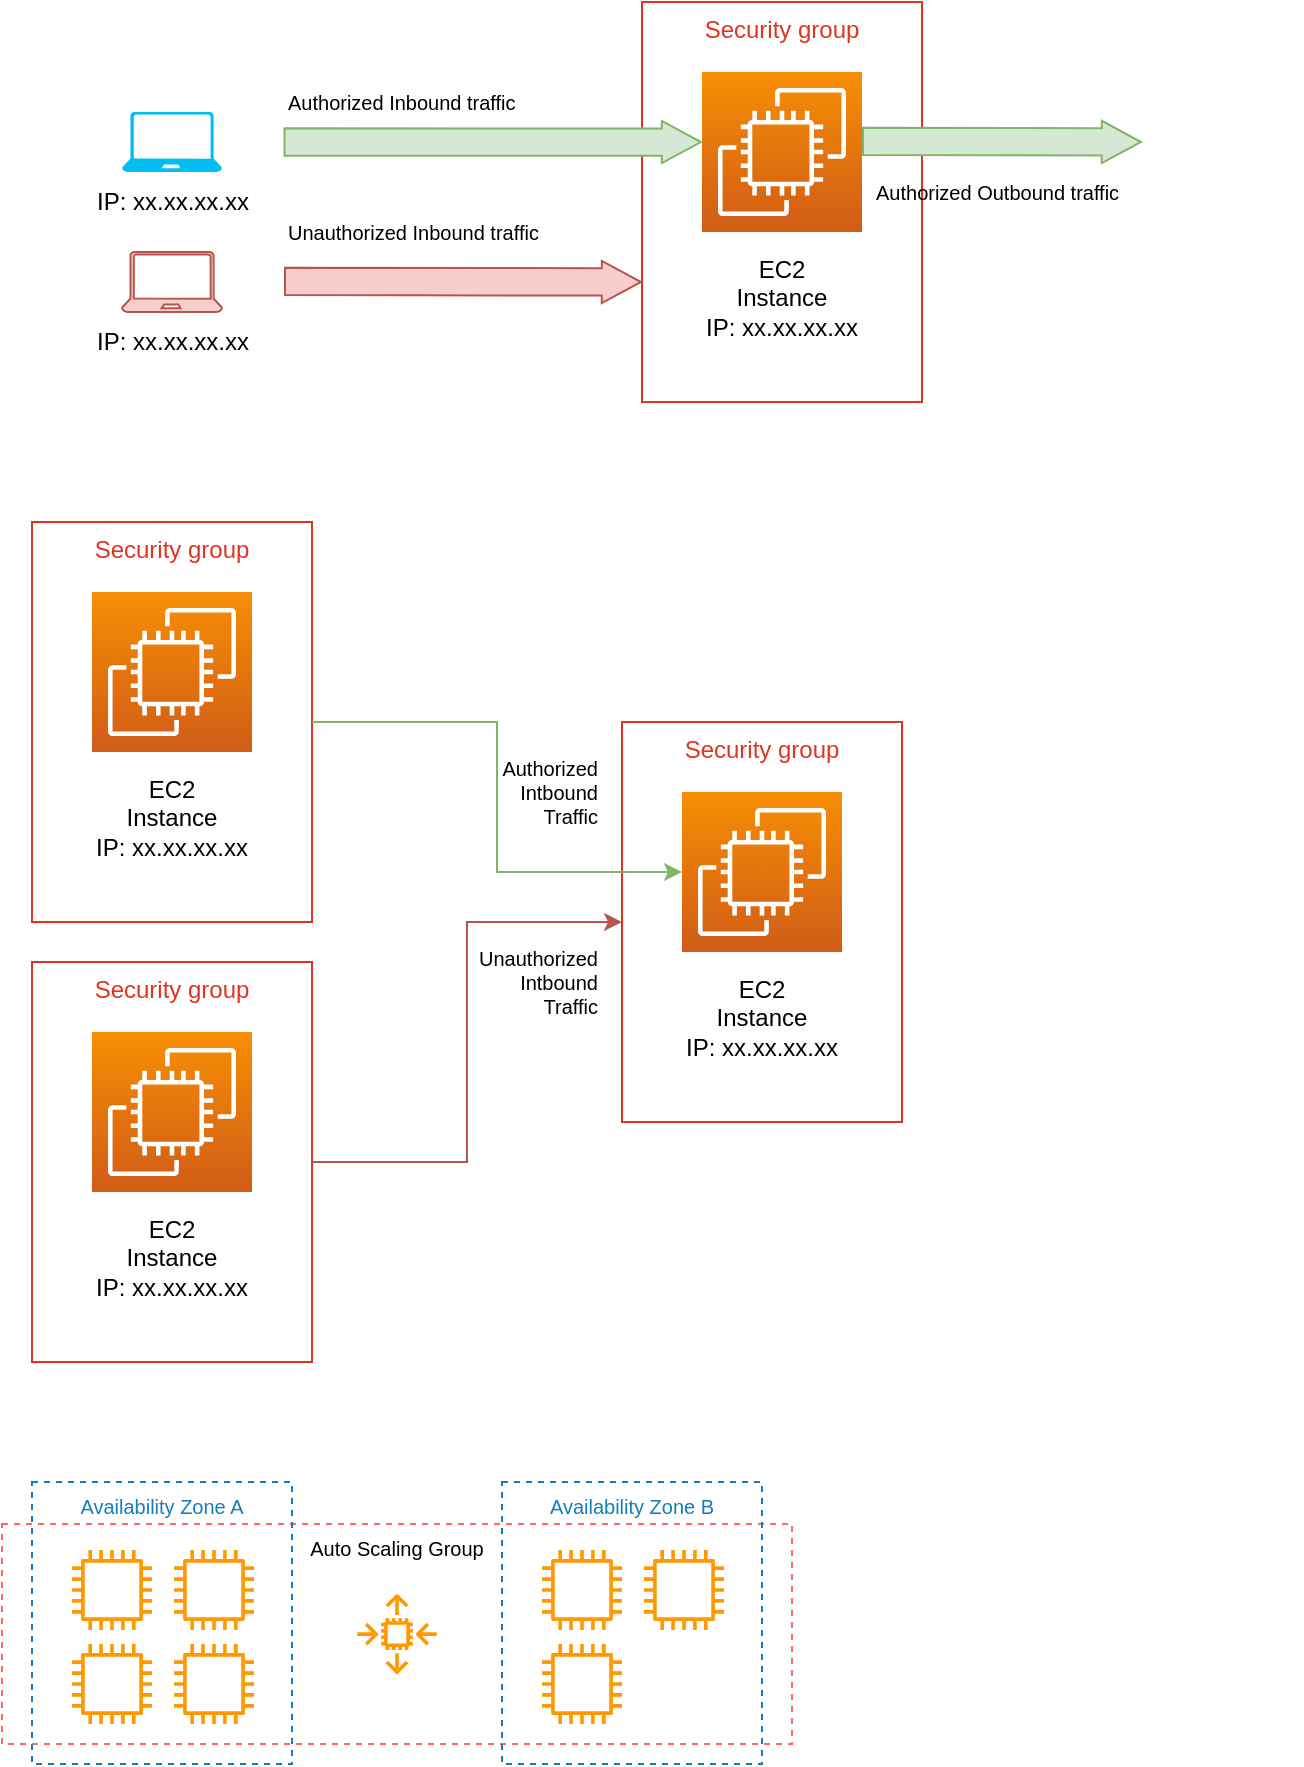 <mxfile version="15.6.2" type="github">
  <diagram id="rIXRU2Wi2bjaIXBPkJ2B" name="Page-1">
    <mxGraphModel dx="1123" dy="775" grid="1" gridSize="10" guides="1" tooltips="1" connect="1" arrows="1" fold="1" page="0" pageScale="1" pageWidth="850" pageHeight="1100" math="0" shadow="0">
      <root>
        <mxCell id="0" />
        <mxCell id="1" parent="0" />
        <mxCell id="0lwYfgk2ARXsVW5tRLFd-46" value="Auto Scaling Group" style="dashed=1;verticalAlign=top;fontStyle=0;fontSize=10;fillColor=none;strokeColor=#FF6666;" vertex="1" parent="1">
          <mxGeometry x="-230" y="561" width="395" height="110" as="geometry" />
        </mxCell>
        <mxCell id="0lwYfgk2ARXsVW5tRLFd-36" value="Availability Zone A" style="fillColor=none;strokeColor=#147EBA;dashed=1;verticalAlign=top;fontStyle=0;fontColor=#147EBA;fontSize=10;" vertex="1" parent="1">
          <mxGeometry x="-215" y="540" width="130" height="141" as="geometry" />
        </mxCell>
        <mxCell id="UbwLkYC7kof-uV-PVnRL-1" value="Security group" style="fillColor=none;strokeColor=#DD3522;verticalAlign=top;fontStyle=0;fontColor=#DD3522;" parent="1" vertex="1">
          <mxGeometry x="90" y="-200" width="140" height="200" as="geometry" />
        </mxCell>
        <mxCell id="UbwLkYC7kof-uV-PVnRL-2" value="" style="sketch=0;points=[[0,0,0],[0.25,0,0],[0.5,0,0],[0.75,0,0],[1,0,0],[0,1,0],[0.25,1,0],[0.5,1,0],[0.75,1,0],[1,1,0],[0,0.25,0],[0,0.5,0],[0,0.75,0],[1,0.25,0],[1,0.5,0],[1,0.75,0]];outlineConnect=0;fontColor=#232F3E;gradientColor=#F78E04;gradientDirection=north;fillColor=#D05C17;strokeColor=#ffffff;dashed=0;verticalLabelPosition=bottom;verticalAlign=top;align=center;html=1;fontSize=12;fontStyle=0;aspect=fixed;shape=mxgraph.aws4.resourceIcon;resIcon=mxgraph.aws4.ec2;" parent="1" vertex="1">
          <mxGeometry x="120" y="-165" width="80" height="80" as="geometry" />
        </mxCell>
        <mxCell id="UbwLkYC7kof-uV-PVnRL-3" value="EC2&lt;br&gt;Instance&lt;br&gt;IP: xx.xx.xx.xx" style="text;html=1;strokeColor=none;fillColor=none;align=center;verticalAlign=middle;whiteSpace=wrap;rounded=0;" parent="1" vertex="1">
          <mxGeometry x="115" y="-75" width="90" height="45" as="geometry" />
        </mxCell>
        <mxCell id="UbwLkYC7kof-uV-PVnRL-4" value="" style="shape=image;html=1;verticalAlign=top;verticalLabelPosition=bottom;labelBackgroundColor=#ffffff;imageAspect=0;aspect=fixed;image=https://cdn0.iconfinder.com/data/icons/simpline-mix/64/simpline_47-128.png" parent="1" vertex="1">
          <mxGeometry x="340" y="-170" width="80" height="80" as="geometry" />
        </mxCell>
        <mxCell id="UbwLkYC7kof-uV-PVnRL-8" value="Authorized Inbound traffic" style="text;html=1;strokeColor=none;fillColor=none;align=left;verticalAlign=middle;whiteSpace=wrap;rounded=0;fontSize=10;" parent="1" vertex="1">
          <mxGeometry x="-89" y="-160" width="130" height="20" as="geometry" />
        </mxCell>
        <mxCell id="UbwLkYC7kof-uV-PVnRL-9" value="Authorized Outbound traffic" style="text;html=1;strokeColor=none;fillColor=none;align=left;verticalAlign=middle;whiteSpace=wrap;rounded=0;fontSize=10;" parent="1" vertex="1">
          <mxGeometry x="205" y="-120" width="160" height="30" as="geometry" />
        </mxCell>
        <mxCell id="0lwYfgk2ARXsVW5tRLFd-1" value="" style="verticalLabelPosition=bottom;html=1;verticalAlign=top;align=center;strokeColor=none;fillColor=#00BEF2;shape=mxgraph.azure.laptop;pointerEvents=1;fontSize=10;" vertex="1" parent="1">
          <mxGeometry x="-170" y="-145" width="50" height="30" as="geometry" />
        </mxCell>
        <mxCell id="0lwYfgk2ARXsVW5tRLFd-2" value="IP:&amp;nbsp;xx.xx.xx.xx" style="text;html=1;strokeColor=none;fillColor=none;align=center;verticalAlign=middle;whiteSpace=wrap;rounded=0;" vertex="1" parent="1">
          <mxGeometry x="-197.5" y="-115" width="105" height="30" as="geometry" />
        </mxCell>
        <mxCell id="0lwYfgk2ARXsVW5tRLFd-3" value="" style="verticalLabelPosition=bottom;html=1;verticalAlign=top;align=center;strokeColor=#b85450;fillColor=#f8cecc;shape=mxgraph.azure.laptop;pointerEvents=1;fontSize=10;" vertex="1" parent="1">
          <mxGeometry x="-170" y="-75" width="50" height="30" as="geometry" />
        </mxCell>
        <mxCell id="0lwYfgk2ARXsVW5tRLFd-4" value="IP:&amp;nbsp;xx.xx.xx.xx" style="text;html=1;strokeColor=none;fillColor=none;align=center;verticalAlign=middle;whiteSpace=wrap;rounded=0;" vertex="1" parent="1">
          <mxGeometry x="-197.5" y="-45" width="105" height="30" as="geometry" />
        </mxCell>
        <mxCell id="0lwYfgk2ARXsVW5tRLFd-12" value="" style="shape=flexArrow;endArrow=classic;html=1;rounded=0;fontSize=10;width=13.667;endSize=6.2;endWidth=6.444;fillColor=#f8cecc;strokeColor=#b85450;" edge="1" parent="1">
          <mxGeometry width="50" height="50" relative="1" as="geometry">
            <mxPoint x="-89" y="-60.34" as="sourcePoint" />
            <mxPoint x="90" y="-60" as="targetPoint" />
          </mxGeometry>
        </mxCell>
        <mxCell id="0lwYfgk2ARXsVW5tRLFd-13" value="" style="shape=flexArrow;endArrow=classic;html=1;rounded=0;fontSize=10;width=13.667;endSize=6.2;endWidth=6.444;fillColor=#d5e8d4;strokeColor=#82b366;entryX=0;entryY=0.438;entryDx=0;entryDy=0;entryPerimeter=0;" edge="1" parent="1" target="UbwLkYC7kof-uV-PVnRL-2">
          <mxGeometry width="50" height="50" relative="1" as="geometry">
            <mxPoint x="-89.25" y="-130.0" as="sourcePoint" />
            <mxPoint x="91.25" y="-130.0" as="targetPoint" />
          </mxGeometry>
        </mxCell>
        <mxCell id="0lwYfgk2ARXsVW5tRLFd-14" value="Unauthorized Inbound traffic" style="text;html=1;strokeColor=none;fillColor=none;align=left;verticalAlign=middle;whiteSpace=wrap;rounded=0;fontSize=10;" vertex="1" parent="1">
          <mxGeometry x="-89" y="-95" width="130" height="20" as="geometry" />
        </mxCell>
        <mxCell id="0lwYfgk2ARXsVW5tRLFd-15" value="" style="shape=flexArrow;endArrow=classic;html=1;rounded=0;fontSize=10;width=13.667;endSize=6.2;endWidth=6.444;fillColor=#d5e8d4;strokeColor=#82b366;" edge="1" parent="1">
          <mxGeometry width="50" height="50" relative="1" as="geometry">
            <mxPoint x="200" y="-130.34" as="sourcePoint" />
            <mxPoint x="340" y="-130" as="targetPoint" />
          </mxGeometry>
        </mxCell>
        <mxCell id="0lwYfgk2ARXsVW5tRLFd-16" value="Security group" style="fillColor=none;strokeColor=#DD3522;verticalAlign=top;fontStyle=0;fontColor=#DD3522;" vertex="1" parent="1">
          <mxGeometry x="-215" y="60" width="140" height="200" as="geometry" />
        </mxCell>
        <mxCell id="0lwYfgk2ARXsVW5tRLFd-17" value="" style="sketch=0;points=[[0,0,0],[0.25,0,0],[0.5,0,0],[0.75,0,0],[1,0,0],[0,1,0],[0.25,1,0],[0.5,1,0],[0.75,1,0],[1,1,0],[0,0.25,0],[0,0.5,0],[0,0.75,0],[1,0.25,0],[1,0.5,0],[1,0.75,0]];outlineConnect=0;fontColor=#232F3E;gradientColor=#F78E04;gradientDirection=north;fillColor=#D05C17;strokeColor=#ffffff;dashed=0;verticalLabelPosition=bottom;verticalAlign=top;align=center;html=1;fontSize=12;fontStyle=0;aspect=fixed;shape=mxgraph.aws4.resourceIcon;resIcon=mxgraph.aws4.ec2;" vertex="1" parent="1">
          <mxGeometry x="-185" y="95" width="80" height="80" as="geometry" />
        </mxCell>
        <mxCell id="0lwYfgk2ARXsVW5tRLFd-18" value="EC2&lt;br&gt;Instance&lt;br&gt;IP: xx.xx.xx.xx" style="text;html=1;strokeColor=none;fillColor=none;align=center;verticalAlign=middle;whiteSpace=wrap;rounded=0;" vertex="1" parent="1">
          <mxGeometry x="-190" y="185" width="90" height="45" as="geometry" />
        </mxCell>
        <mxCell id="0lwYfgk2ARXsVW5tRLFd-19" value="Security group" style="fillColor=none;strokeColor=#DD3522;verticalAlign=top;fontStyle=0;fontColor=#DD3522;" vertex="1" parent="1">
          <mxGeometry x="-215" y="280" width="140" height="200" as="geometry" />
        </mxCell>
        <mxCell id="0lwYfgk2ARXsVW5tRLFd-20" value="" style="sketch=0;points=[[0,0,0],[0.25,0,0],[0.5,0,0],[0.75,0,0],[1,0,0],[0,1,0],[0.25,1,0],[0.5,1,0],[0.75,1,0],[1,1,0],[0,0.25,0],[0,0.5,0],[0,0.75,0],[1,0.25,0],[1,0.5,0],[1,0.75,0]];outlineConnect=0;fontColor=#232F3E;gradientColor=#F78E04;gradientDirection=north;fillColor=#D05C17;strokeColor=#ffffff;dashed=0;verticalLabelPosition=bottom;verticalAlign=top;align=center;html=1;fontSize=12;fontStyle=0;aspect=fixed;shape=mxgraph.aws4.resourceIcon;resIcon=mxgraph.aws4.ec2;" vertex="1" parent="1">
          <mxGeometry x="-185" y="315" width="80" height="80" as="geometry" />
        </mxCell>
        <mxCell id="0lwYfgk2ARXsVW5tRLFd-21" value="EC2&lt;br&gt;Instance&lt;br&gt;IP: xx.xx.xx.xx" style="text;html=1;strokeColor=none;fillColor=none;align=center;verticalAlign=middle;whiteSpace=wrap;rounded=0;" vertex="1" parent="1">
          <mxGeometry x="-190" y="405" width="90" height="45" as="geometry" />
        </mxCell>
        <mxCell id="0lwYfgk2ARXsVW5tRLFd-22" value="Security group" style="fillColor=none;strokeColor=#DD3522;verticalAlign=top;fontStyle=0;fontColor=#DD3522;" vertex="1" parent="1">
          <mxGeometry x="80" y="160" width="140" height="200" as="geometry" />
        </mxCell>
        <mxCell id="0lwYfgk2ARXsVW5tRLFd-23" value="" style="sketch=0;points=[[0,0,0],[0.25,0,0],[0.5,0,0],[0.75,0,0],[1,0,0],[0,1,0],[0.25,1,0],[0.5,1,0],[0.75,1,0],[1,1,0],[0,0.25,0],[0,0.5,0],[0,0.75,0],[1,0.25,0],[1,0.5,0],[1,0.75,0]];outlineConnect=0;fontColor=#232F3E;gradientColor=#F78E04;gradientDirection=north;fillColor=#D05C17;strokeColor=#ffffff;dashed=0;verticalLabelPosition=bottom;verticalAlign=top;align=center;html=1;fontSize=12;fontStyle=0;aspect=fixed;shape=mxgraph.aws4.resourceIcon;resIcon=mxgraph.aws4.ec2;" vertex="1" parent="1">
          <mxGeometry x="110" y="195" width="80" height="80" as="geometry" />
        </mxCell>
        <mxCell id="0lwYfgk2ARXsVW5tRLFd-24" value="EC2&lt;br&gt;Instance&lt;br&gt;IP: xx.xx.xx.xx" style="text;html=1;strokeColor=none;fillColor=none;align=center;verticalAlign=middle;whiteSpace=wrap;rounded=0;" vertex="1" parent="1">
          <mxGeometry x="105" y="285" width="90" height="45" as="geometry" />
        </mxCell>
        <mxCell id="0lwYfgk2ARXsVW5tRLFd-27" value="" style="endArrow=classic;html=1;rounded=0;fontSize=10;fillColor=#d5e8d4;edgeStyle=orthogonalEdgeStyle;strokeColor=#82b366;exitX=1;exitY=0.5;exitDx=0;exitDy=0;entryX=0;entryY=0.5;entryDx=0;entryDy=0;entryPerimeter=0;" edge="1" parent="1" source="0lwYfgk2ARXsVW5tRLFd-16" target="0lwYfgk2ARXsVW5tRLFd-23">
          <mxGeometry width="50" height="50" relative="1" as="geometry">
            <mxPoint x="-80" y="135" as="sourcePoint" />
            <mxPoint x="110" y="235" as="targetPoint" />
          </mxGeometry>
        </mxCell>
        <mxCell id="0lwYfgk2ARXsVW5tRLFd-28" value="" style="endArrow=classic;html=1;rounded=0;fontSize=10;fillColor=#f8cecc;exitX=1;exitY=0.5;exitDx=0;exitDy=0;edgeStyle=orthogonalEdgeStyle;strokeColor=#b85450;" edge="1" parent="1" source="0lwYfgk2ARXsVW5tRLFd-19" target="0lwYfgk2ARXsVW5tRLFd-22">
          <mxGeometry width="50" height="50" relative="1" as="geometry">
            <mxPoint x="70" y="270" as="sourcePoint" />
            <mxPoint x="120" y="220" as="targetPoint" />
          </mxGeometry>
        </mxCell>
        <mxCell id="0lwYfgk2ARXsVW5tRLFd-30" value="Authorized Intbound Traffic" style="text;html=1;strokeColor=none;fillColor=none;align=right;verticalAlign=middle;whiteSpace=wrap;rounded=0;fontSize=10;" vertex="1" parent="1">
          <mxGeometry x="10" y="175" width="60" height="40" as="geometry" />
        </mxCell>
        <mxCell id="0lwYfgk2ARXsVW5tRLFd-32" value="Unauthorized Intbound Traffic" style="text;html=1;strokeColor=none;fillColor=none;align=right;verticalAlign=middle;whiteSpace=wrap;rounded=0;fontSize=10;" vertex="1" parent="1">
          <mxGeometry y="270" width="70" height="40" as="geometry" />
        </mxCell>
        <mxCell id="0lwYfgk2ARXsVW5tRLFd-33" value="" style="sketch=0;outlineConnect=0;fontColor=#232F3E;gradientColor=none;fillColor=#FF9900;strokeColor=none;dashed=0;verticalLabelPosition=bottom;verticalAlign=top;align=center;html=1;fontSize=12;fontStyle=0;aspect=fixed;pointerEvents=1;shape=mxgraph.aws4.auto_scaling2;" vertex="1" parent="1">
          <mxGeometry x="-52.5" y="596" width="40" height="40" as="geometry" />
        </mxCell>
        <mxCell id="0lwYfgk2ARXsVW5tRLFd-35" value="" style="sketch=0;outlineConnect=0;fontColor=#232F3E;gradientColor=none;fillColor=#FF9900;strokeColor=none;dashed=0;verticalLabelPosition=bottom;verticalAlign=top;align=center;html=1;fontSize=12;fontStyle=0;aspect=fixed;pointerEvents=1;shape=mxgraph.aws4.instance2;" vertex="1" parent="1">
          <mxGeometry x="-195" y="574" width="40" height="40" as="geometry" />
        </mxCell>
        <mxCell id="0lwYfgk2ARXsVW5tRLFd-38" value="" style="sketch=0;outlineConnect=0;fontColor=#232F3E;gradientColor=none;fillColor=#FF9900;strokeColor=none;dashed=0;verticalLabelPosition=bottom;verticalAlign=top;align=center;html=1;fontSize=12;fontStyle=0;aspect=fixed;pointerEvents=1;shape=mxgraph.aws4.instance2;" vertex="1" parent="1">
          <mxGeometry x="-144" y="574" width="40" height="40" as="geometry" />
        </mxCell>
        <mxCell id="0lwYfgk2ARXsVW5tRLFd-39" value="" style="sketch=0;outlineConnect=0;fontColor=#232F3E;gradientColor=none;fillColor=#FF9900;strokeColor=none;dashed=0;verticalLabelPosition=bottom;verticalAlign=top;align=center;html=1;fontSize=12;fontStyle=0;aspect=fixed;pointerEvents=1;shape=mxgraph.aws4.instance2;" vertex="1" parent="1">
          <mxGeometry x="-195" y="621" width="40" height="40" as="geometry" />
        </mxCell>
        <mxCell id="0lwYfgk2ARXsVW5tRLFd-40" value="" style="sketch=0;outlineConnect=0;fontColor=#232F3E;gradientColor=none;fillColor=#FF9900;strokeColor=none;dashed=0;verticalLabelPosition=bottom;verticalAlign=top;align=center;html=1;fontSize=12;fontStyle=0;aspect=fixed;pointerEvents=1;shape=mxgraph.aws4.instance2;" vertex="1" parent="1">
          <mxGeometry x="-144" y="621" width="40" height="40" as="geometry" />
        </mxCell>
        <mxCell id="0lwYfgk2ARXsVW5tRLFd-41" value="Availability Zone B" style="fillColor=none;strokeColor=#147EBA;dashed=1;verticalAlign=top;fontStyle=0;fontColor=#147EBA;fontSize=10;" vertex="1" parent="1">
          <mxGeometry x="20" y="540" width="130" height="141" as="geometry" />
        </mxCell>
        <mxCell id="0lwYfgk2ARXsVW5tRLFd-42" value="" style="sketch=0;outlineConnect=0;fontColor=#232F3E;gradientColor=none;fillColor=#FF9900;strokeColor=none;dashed=0;verticalLabelPosition=bottom;verticalAlign=top;align=center;html=1;fontSize=12;fontStyle=0;aspect=fixed;pointerEvents=1;shape=mxgraph.aws4.instance2;" vertex="1" parent="1">
          <mxGeometry x="40" y="574" width="40" height="40" as="geometry" />
        </mxCell>
        <mxCell id="0lwYfgk2ARXsVW5tRLFd-43" value="" style="sketch=0;outlineConnect=0;fontColor=#232F3E;gradientColor=none;fillColor=#FF9900;strokeColor=none;dashed=0;verticalLabelPosition=bottom;verticalAlign=top;align=center;html=1;fontSize=12;fontStyle=0;aspect=fixed;pointerEvents=1;shape=mxgraph.aws4.instance2;" vertex="1" parent="1">
          <mxGeometry x="91" y="574" width="40" height="40" as="geometry" />
        </mxCell>
        <mxCell id="0lwYfgk2ARXsVW5tRLFd-44" value="" style="sketch=0;outlineConnect=0;fontColor=#232F3E;gradientColor=none;fillColor=#FF9900;strokeColor=none;dashed=0;verticalLabelPosition=bottom;verticalAlign=top;align=center;html=1;fontSize=12;fontStyle=0;aspect=fixed;pointerEvents=1;shape=mxgraph.aws4.instance2;" vertex="1" parent="1">
          <mxGeometry x="40" y="621" width="40" height="40" as="geometry" />
        </mxCell>
      </root>
    </mxGraphModel>
  </diagram>
</mxfile>
